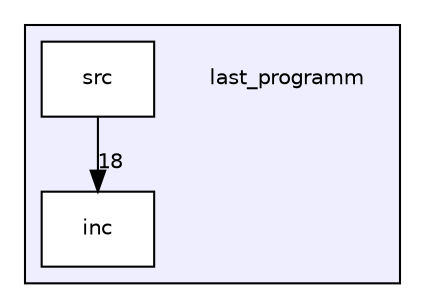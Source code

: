 digraph "last_programm" {
  compound=true
  node [ fontsize="10", fontname="Helvetica"];
  edge [ labelfontsize="10", labelfontname="Helvetica"];
  subgraph clusterdir_237450f2b9f932fb429ce4bc15b6e869 {
    graph [ bgcolor="#eeeeff", pencolor="black", label="" URL="dir_237450f2b9f932fb429ce4bc15b6e869.html"];
    dir_237450f2b9f932fb429ce4bc15b6e869 [shape=plaintext label="last_programm"];
    dir_af40afbfdb2d3a6e9555b2a160c3d39e [shape=box label="inc" color="black" fillcolor="white" style="filled" URL="dir_af40afbfdb2d3a6e9555b2a160c3d39e.html"];
    dir_02680120b9476941a8afcb630b824de8 [shape=box label="src" color="black" fillcolor="white" style="filled" URL="dir_02680120b9476941a8afcb630b824de8.html"];
  }
  dir_02680120b9476941a8afcb630b824de8->dir_af40afbfdb2d3a6e9555b2a160c3d39e [headlabel="18", labeldistance=1.5 headhref="dir_000001_000002.html"];
}
